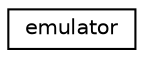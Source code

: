 digraph "Graphical Class Hierarchy"
{
 // LATEX_PDF_SIZE
  edge [fontname="Helvetica",fontsize="10",labelfontname="Helvetica",labelfontsize="10"];
  node [fontname="Helvetica",fontsize="10",shape=record];
  rankdir="LR";
  Node0 [label="emulator",height=0.2,width=0.4,color="black", fillcolor="white", style="filled",URL="$classemulator.html",tooltip=" "];
}
